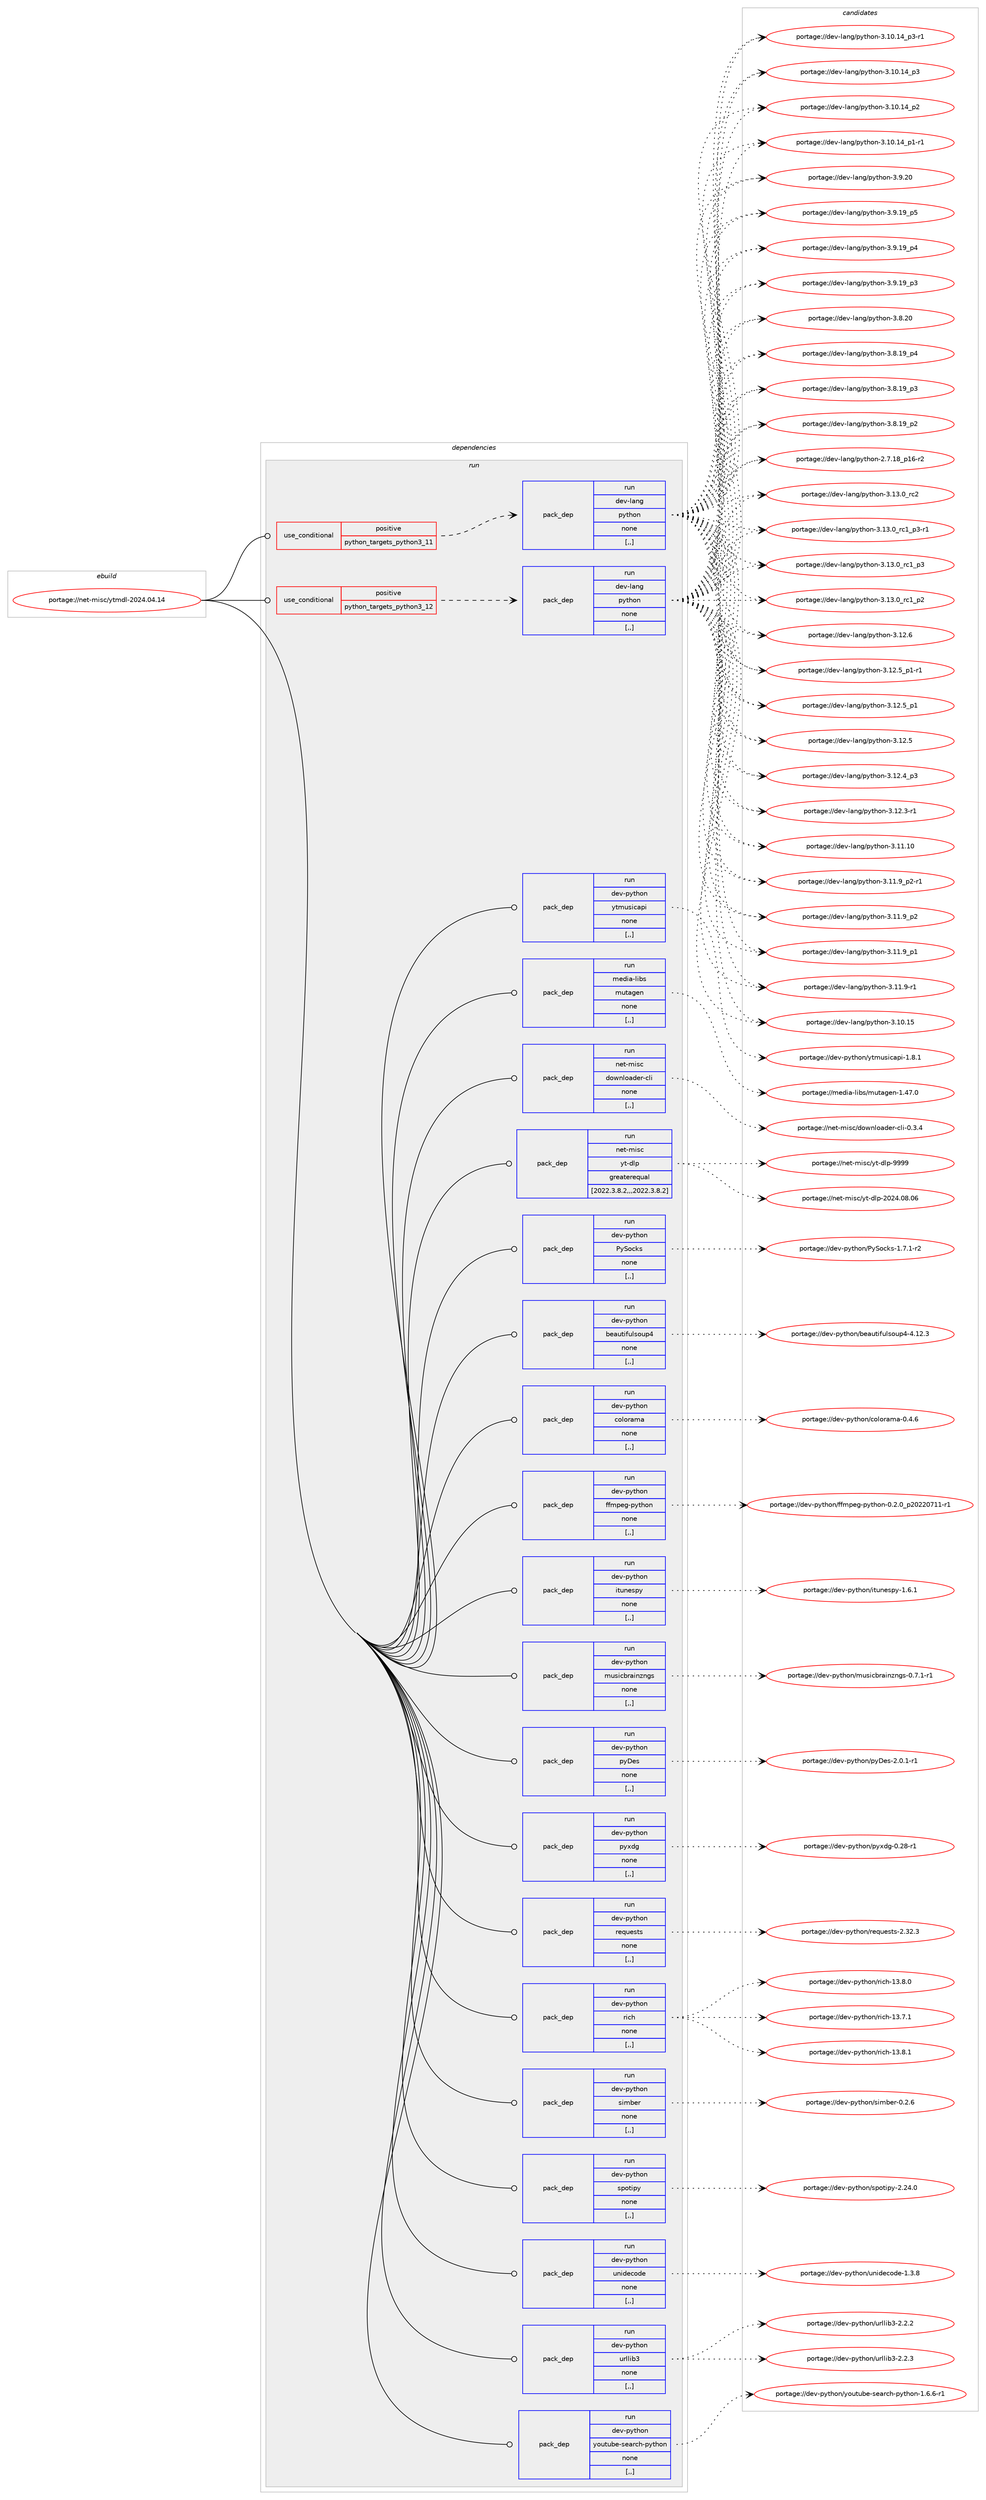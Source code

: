 digraph prolog {

# *************
# Graph options
# *************

newrank=true;
concentrate=true;
compound=true;
graph [rankdir=LR,fontname=Helvetica,fontsize=10,ranksep=1.5];#, ranksep=2.5, nodesep=0.2];
edge  [arrowhead=vee];
node  [fontname=Helvetica,fontsize=10];

# **********
# The ebuild
# **********

subgraph cluster_leftcol {
color=gray;
label=<<i>ebuild</i>>;
id [label="portage://net-misc/ytmdl-2024.04.14", color=red, width=4, href="../net-misc/ytmdl-2024.04.14.svg"];
}

# ****************
# The dependencies
# ****************

subgraph cluster_midcol {
color=gray;
label=<<i>dependencies</i>>;
subgraph cluster_compile {
fillcolor="#eeeeee";
style=filled;
label=<<i>compile</i>>;
}
subgraph cluster_compileandrun {
fillcolor="#eeeeee";
style=filled;
label=<<i>compile and run</i>>;
}
subgraph cluster_run {
fillcolor="#eeeeee";
style=filled;
label=<<i>run</i>>;
subgraph cond233294 {
dependency888233 [label=<<TABLE BORDER="0" CELLBORDER="1" CELLSPACING="0" CELLPADDING="4"><TR><TD ROWSPAN="3" CELLPADDING="10">use_conditional</TD></TR><TR><TD>positive</TD></TR><TR><TD>python_targets_python3_11</TD></TR></TABLE>>, shape=none, color=red];
subgraph pack648432 {
dependency888234 [label=<<TABLE BORDER="0" CELLBORDER="1" CELLSPACING="0" CELLPADDING="4" WIDTH="220"><TR><TD ROWSPAN="6" CELLPADDING="30">pack_dep</TD></TR><TR><TD WIDTH="110">run</TD></TR><TR><TD>dev-lang</TD></TR><TR><TD>python</TD></TR><TR><TD>none</TD></TR><TR><TD>[,,]</TD></TR></TABLE>>, shape=none, color=blue];
}
dependency888233:e -> dependency888234:w [weight=20,style="dashed",arrowhead="vee"];
}
id:e -> dependency888233:w [weight=20,style="solid",arrowhead="odot"];
subgraph cond233295 {
dependency888235 [label=<<TABLE BORDER="0" CELLBORDER="1" CELLSPACING="0" CELLPADDING="4"><TR><TD ROWSPAN="3" CELLPADDING="10">use_conditional</TD></TR><TR><TD>positive</TD></TR><TR><TD>python_targets_python3_12</TD></TR></TABLE>>, shape=none, color=red];
subgraph pack648433 {
dependency888236 [label=<<TABLE BORDER="0" CELLBORDER="1" CELLSPACING="0" CELLPADDING="4" WIDTH="220"><TR><TD ROWSPAN="6" CELLPADDING="30">pack_dep</TD></TR><TR><TD WIDTH="110">run</TD></TR><TR><TD>dev-lang</TD></TR><TR><TD>python</TD></TR><TR><TD>none</TD></TR><TR><TD>[,,]</TD></TR></TABLE>>, shape=none, color=blue];
}
dependency888235:e -> dependency888236:w [weight=20,style="dashed",arrowhead="vee"];
}
id:e -> dependency888235:w [weight=20,style="solid",arrowhead="odot"];
subgraph pack648434 {
dependency888237 [label=<<TABLE BORDER="0" CELLBORDER="1" CELLSPACING="0" CELLPADDING="4" WIDTH="220"><TR><TD ROWSPAN="6" CELLPADDING="30">pack_dep</TD></TR><TR><TD WIDTH="110">run</TD></TR><TR><TD>dev-python</TD></TR><TR><TD>PySocks</TD></TR><TR><TD>none</TD></TR><TR><TD>[,,]</TD></TR></TABLE>>, shape=none, color=blue];
}
id:e -> dependency888237:w [weight=20,style="solid",arrowhead="odot"];
subgraph pack648435 {
dependency888238 [label=<<TABLE BORDER="0" CELLBORDER="1" CELLSPACING="0" CELLPADDING="4" WIDTH="220"><TR><TD ROWSPAN="6" CELLPADDING="30">pack_dep</TD></TR><TR><TD WIDTH="110">run</TD></TR><TR><TD>dev-python</TD></TR><TR><TD>beautifulsoup4</TD></TR><TR><TD>none</TD></TR><TR><TD>[,,]</TD></TR></TABLE>>, shape=none, color=blue];
}
id:e -> dependency888238:w [weight=20,style="solid",arrowhead="odot"];
subgraph pack648436 {
dependency888239 [label=<<TABLE BORDER="0" CELLBORDER="1" CELLSPACING="0" CELLPADDING="4" WIDTH="220"><TR><TD ROWSPAN="6" CELLPADDING="30">pack_dep</TD></TR><TR><TD WIDTH="110">run</TD></TR><TR><TD>dev-python</TD></TR><TR><TD>colorama</TD></TR><TR><TD>none</TD></TR><TR><TD>[,,]</TD></TR></TABLE>>, shape=none, color=blue];
}
id:e -> dependency888239:w [weight=20,style="solid",arrowhead="odot"];
subgraph pack648437 {
dependency888240 [label=<<TABLE BORDER="0" CELLBORDER="1" CELLSPACING="0" CELLPADDING="4" WIDTH="220"><TR><TD ROWSPAN="6" CELLPADDING="30">pack_dep</TD></TR><TR><TD WIDTH="110">run</TD></TR><TR><TD>dev-python</TD></TR><TR><TD>ffmpeg-python</TD></TR><TR><TD>none</TD></TR><TR><TD>[,,]</TD></TR></TABLE>>, shape=none, color=blue];
}
id:e -> dependency888240:w [weight=20,style="solid",arrowhead="odot"];
subgraph pack648438 {
dependency888241 [label=<<TABLE BORDER="0" CELLBORDER="1" CELLSPACING="0" CELLPADDING="4" WIDTH="220"><TR><TD ROWSPAN="6" CELLPADDING="30">pack_dep</TD></TR><TR><TD WIDTH="110">run</TD></TR><TR><TD>dev-python</TD></TR><TR><TD>itunespy</TD></TR><TR><TD>none</TD></TR><TR><TD>[,,]</TD></TR></TABLE>>, shape=none, color=blue];
}
id:e -> dependency888241:w [weight=20,style="solid",arrowhead="odot"];
subgraph pack648439 {
dependency888242 [label=<<TABLE BORDER="0" CELLBORDER="1" CELLSPACING="0" CELLPADDING="4" WIDTH="220"><TR><TD ROWSPAN="6" CELLPADDING="30">pack_dep</TD></TR><TR><TD WIDTH="110">run</TD></TR><TR><TD>dev-python</TD></TR><TR><TD>musicbrainzngs</TD></TR><TR><TD>none</TD></TR><TR><TD>[,,]</TD></TR></TABLE>>, shape=none, color=blue];
}
id:e -> dependency888242:w [weight=20,style="solid",arrowhead="odot"];
subgraph pack648440 {
dependency888243 [label=<<TABLE BORDER="0" CELLBORDER="1" CELLSPACING="0" CELLPADDING="4" WIDTH="220"><TR><TD ROWSPAN="6" CELLPADDING="30">pack_dep</TD></TR><TR><TD WIDTH="110">run</TD></TR><TR><TD>dev-python</TD></TR><TR><TD>pyDes</TD></TR><TR><TD>none</TD></TR><TR><TD>[,,]</TD></TR></TABLE>>, shape=none, color=blue];
}
id:e -> dependency888243:w [weight=20,style="solid",arrowhead="odot"];
subgraph pack648441 {
dependency888244 [label=<<TABLE BORDER="0" CELLBORDER="1" CELLSPACING="0" CELLPADDING="4" WIDTH="220"><TR><TD ROWSPAN="6" CELLPADDING="30">pack_dep</TD></TR><TR><TD WIDTH="110">run</TD></TR><TR><TD>dev-python</TD></TR><TR><TD>pyxdg</TD></TR><TR><TD>none</TD></TR><TR><TD>[,,]</TD></TR></TABLE>>, shape=none, color=blue];
}
id:e -> dependency888244:w [weight=20,style="solid",arrowhead="odot"];
subgraph pack648442 {
dependency888245 [label=<<TABLE BORDER="0" CELLBORDER="1" CELLSPACING="0" CELLPADDING="4" WIDTH="220"><TR><TD ROWSPAN="6" CELLPADDING="30">pack_dep</TD></TR><TR><TD WIDTH="110">run</TD></TR><TR><TD>dev-python</TD></TR><TR><TD>requests</TD></TR><TR><TD>none</TD></TR><TR><TD>[,,]</TD></TR></TABLE>>, shape=none, color=blue];
}
id:e -> dependency888245:w [weight=20,style="solid",arrowhead="odot"];
subgraph pack648443 {
dependency888246 [label=<<TABLE BORDER="0" CELLBORDER="1" CELLSPACING="0" CELLPADDING="4" WIDTH="220"><TR><TD ROWSPAN="6" CELLPADDING="30">pack_dep</TD></TR><TR><TD WIDTH="110">run</TD></TR><TR><TD>dev-python</TD></TR><TR><TD>rich</TD></TR><TR><TD>none</TD></TR><TR><TD>[,,]</TD></TR></TABLE>>, shape=none, color=blue];
}
id:e -> dependency888246:w [weight=20,style="solid",arrowhead="odot"];
subgraph pack648444 {
dependency888247 [label=<<TABLE BORDER="0" CELLBORDER="1" CELLSPACING="0" CELLPADDING="4" WIDTH="220"><TR><TD ROWSPAN="6" CELLPADDING="30">pack_dep</TD></TR><TR><TD WIDTH="110">run</TD></TR><TR><TD>dev-python</TD></TR><TR><TD>simber</TD></TR><TR><TD>none</TD></TR><TR><TD>[,,]</TD></TR></TABLE>>, shape=none, color=blue];
}
id:e -> dependency888247:w [weight=20,style="solid",arrowhead="odot"];
subgraph pack648445 {
dependency888248 [label=<<TABLE BORDER="0" CELLBORDER="1" CELLSPACING="0" CELLPADDING="4" WIDTH="220"><TR><TD ROWSPAN="6" CELLPADDING="30">pack_dep</TD></TR><TR><TD WIDTH="110">run</TD></TR><TR><TD>dev-python</TD></TR><TR><TD>spotipy</TD></TR><TR><TD>none</TD></TR><TR><TD>[,,]</TD></TR></TABLE>>, shape=none, color=blue];
}
id:e -> dependency888248:w [weight=20,style="solid",arrowhead="odot"];
subgraph pack648446 {
dependency888249 [label=<<TABLE BORDER="0" CELLBORDER="1" CELLSPACING="0" CELLPADDING="4" WIDTH="220"><TR><TD ROWSPAN="6" CELLPADDING="30">pack_dep</TD></TR><TR><TD WIDTH="110">run</TD></TR><TR><TD>dev-python</TD></TR><TR><TD>unidecode</TD></TR><TR><TD>none</TD></TR><TR><TD>[,,]</TD></TR></TABLE>>, shape=none, color=blue];
}
id:e -> dependency888249:w [weight=20,style="solid",arrowhead="odot"];
subgraph pack648447 {
dependency888250 [label=<<TABLE BORDER="0" CELLBORDER="1" CELLSPACING="0" CELLPADDING="4" WIDTH="220"><TR><TD ROWSPAN="6" CELLPADDING="30">pack_dep</TD></TR><TR><TD WIDTH="110">run</TD></TR><TR><TD>dev-python</TD></TR><TR><TD>urllib3</TD></TR><TR><TD>none</TD></TR><TR><TD>[,,]</TD></TR></TABLE>>, shape=none, color=blue];
}
id:e -> dependency888250:w [weight=20,style="solid",arrowhead="odot"];
subgraph pack648448 {
dependency888251 [label=<<TABLE BORDER="0" CELLBORDER="1" CELLSPACING="0" CELLPADDING="4" WIDTH="220"><TR><TD ROWSPAN="6" CELLPADDING="30">pack_dep</TD></TR><TR><TD WIDTH="110">run</TD></TR><TR><TD>dev-python</TD></TR><TR><TD>youtube-search-python</TD></TR><TR><TD>none</TD></TR><TR><TD>[,,]</TD></TR></TABLE>>, shape=none, color=blue];
}
id:e -> dependency888251:w [weight=20,style="solid",arrowhead="odot"];
subgraph pack648449 {
dependency888252 [label=<<TABLE BORDER="0" CELLBORDER="1" CELLSPACING="0" CELLPADDING="4" WIDTH="220"><TR><TD ROWSPAN="6" CELLPADDING="30">pack_dep</TD></TR><TR><TD WIDTH="110">run</TD></TR><TR><TD>dev-python</TD></TR><TR><TD>ytmusicapi</TD></TR><TR><TD>none</TD></TR><TR><TD>[,,]</TD></TR></TABLE>>, shape=none, color=blue];
}
id:e -> dependency888252:w [weight=20,style="solid",arrowhead="odot"];
subgraph pack648450 {
dependency888253 [label=<<TABLE BORDER="0" CELLBORDER="1" CELLSPACING="0" CELLPADDING="4" WIDTH="220"><TR><TD ROWSPAN="6" CELLPADDING="30">pack_dep</TD></TR><TR><TD WIDTH="110">run</TD></TR><TR><TD>media-libs</TD></TR><TR><TD>mutagen</TD></TR><TR><TD>none</TD></TR><TR><TD>[,,]</TD></TR></TABLE>>, shape=none, color=blue];
}
id:e -> dependency888253:w [weight=20,style="solid",arrowhead="odot"];
subgraph pack648451 {
dependency888254 [label=<<TABLE BORDER="0" CELLBORDER="1" CELLSPACING="0" CELLPADDING="4" WIDTH="220"><TR><TD ROWSPAN="6" CELLPADDING="30">pack_dep</TD></TR><TR><TD WIDTH="110">run</TD></TR><TR><TD>net-misc</TD></TR><TR><TD>downloader-cli</TD></TR><TR><TD>none</TD></TR><TR><TD>[,,]</TD></TR></TABLE>>, shape=none, color=blue];
}
id:e -> dependency888254:w [weight=20,style="solid",arrowhead="odot"];
subgraph pack648452 {
dependency888255 [label=<<TABLE BORDER="0" CELLBORDER="1" CELLSPACING="0" CELLPADDING="4" WIDTH="220"><TR><TD ROWSPAN="6" CELLPADDING="30">pack_dep</TD></TR><TR><TD WIDTH="110">run</TD></TR><TR><TD>net-misc</TD></TR><TR><TD>yt-dlp</TD></TR><TR><TD>greaterequal</TD></TR><TR><TD>[2022.3.8.2,,,2022.3.8.2]</TD></TR></TABLE>>, shape=none, color=blue];
}
id:e -> dependency888255:w [weight=20,style="solid",arrowhead="odot"];
}
}

# **************
# The candidates
# **************

subgraph cluster_choices {
rank=same;
color=gray;
label=<<i>candidates</i>>;

subgraph choice648432 {
color=black;
nodesep=1;
choice10010111845108971101034711212111610411111045514649514648951149950 [label="portage://dev-lang/python-3.13.0_rc2", color=red, width=4,href="../dev-lang/python-3.13.0_rc2.svg"];
choice1001011184510897110103471121211161041111104551464951464895114994995112514511449 [label="portage://dev-lang/python-3.13.0_rc1_p3-r1", color=red, width=4,href="../dev-lang/python-3.13.0_rc1_p3-r1.svg"];
choice100101118451089711010347112121116104111110455146495146489511499499511251 [label="portage://dev-lang/python-3.13.0_rc1_p3", color=red, width=4,href="../dev-lang/python-3.13.0_rc1_p3.svg"];
choice100101118451089711010347112121116104111110455146495146489511499499511250 [label="portage://dev-lang/python-3.13.0_rc1_p2", color=red, width=4,href="../dev-lang/python-3.13.0_rc1_p2.svg"];
choice10010111845108971101034711212111610411111045514649504654 [label="portage://dev-lang/python-3.12.6", color=red, width=4,href="../dev-lang/python-3.12.6.svg"];
choice1001011184510897110103471121211161041111104551464950465395112494511449 [label="portage://dev-lang/python-3.12.5_p1-r1", color=red, width=4,href="../dev-lang/python-3.12.5_p1-r1.svg"];
choice100101118451089711010347112121116104111110455146495046539511249 [label="portage://dev-lang/python-3.12.5_p1", color=red, width=4,href="../dev-lang/python-3.12.5_p1.svg"];
choice10010111845108971101034711212111610411111045514649504653 [label="portage://dev-lang/python-3.12.5", color=red, width=4,href="../dev-lang/python-3.12.5.svg"];
choice100101118451089711010347112121116104111110455146495046529511251 [label="portage://dev-lang/python-3.12.4_p3", color=red, width=4,href="../dev-lang/python-3.12.4_p3.svg"];
choice100101118451089711010347112121116104111110455146495046514511449 [label="portage://dev-lang/python-3.12.3-r1", color=red, width=4,href="../dev-lang/python-3.12.3-r1.svg"];
choice1001011184510897110103471121211161041111104551464949464948 [label="portage://dev-lang/python-3.11.10", color=red, width=4,href="../dev-lang/python-3.11.10.svg"];
choice1001011184510897110103471121211161041111104551464949465795112504511449 [label="portage://dev-lang/python-3.11.9_p2-r1", color=red, width=4,href="../dev-lang/python-3.11.9_p2-r1.svg"];
choice100101118451089711010347112121116104111110455146494946579511250 [label="portage://dev-lang/python-3.11.9_p2", color=red, width=4,href="../dev-lang/python-3.11.9_p2.svg"];
choice100101118451089711010347112121116104111110455146494946579511249 [label="portage://dev-lang/python-3.11.9_p1", color=red, width=4,href="../dev-lang/python-3.11.9_p1.svg"];
choice100101118451089711010347112121116104111110455146494946574511449 [label="portage://dev-lang/python-3.11.9-r1", color=red, width=4,href="../dev-lang/python-3.11.9-r1.svg"];
choice1001011184510897110103471121211161041111104551464948464953 [label="portage://dev-lang/python-3.10.15", color=red, width=4,href="../dev-lang/python-3.10.15.svg"];
choice100101118451089711010347112121116104111110455146494846495295112514511449 [label="portage://dev-lang/python-3.10.14_p3-r1", color=red, width=4,href="../dev-lang/python-3.10.14_p3-r1.svg"];
choice10010111845108971101034711212111610411111045514649484649529511251 [label="portage://dev-lang/python-3.10.14_p3", color=red, width=4,href="../dev-lang/python-3.10.14_p3.svg"];
choice10010111845108971101034711212111610411111045514649484649529511250 [label="portage://dev-lang/python-3.10.14_p2", color=red, width=4,href="../dev-lang/python-3.10.14_p2.svg"];
choice100101118451089711010347112121116104111110455146494846495295112494511449 [label="portage://dev-lang/python-3.10.14_p1-r1", color=red, width=4,href="../dev-lang/python-3.10.14_p1-r1.svg"];
choice10010111845108971101034711212111610411111045514657465048 [label="portage://dev-lang/python-3.9.20", color=red, width=4,href="../dev-lang/python-3.9.20.svg"];
choice100101118451089711010347112121116104111110455146574649579511253 [label="portage://dev-lang/python-3.9.19_p5", color=red, width=4,href="../dev-lang/python-3.9.19_p5.svg"];
choice100101118451089711010347112121116104111110455146574649579511252 [label="portage://dev-lang/python-3.9.19_p4", color=red, width=4,href="../dev-lang/python-3.9.19_p4.svg"];
choice100101118451089711010347112121116104111110455146574649579511251 [label="portage://dev-lang/python-3.9.19_p3", color=red, width=4,href="../dev-lang/python-3.9.19_p3.svg"];
choice10010111845108971101034711212111610411111045514656465048 [label="portage://dev-lang/python-3.8.20", color=red, width=4,href="../dev-lang/python-3.8.20.svg"];
choice100101118451089711010347112121116104111110455146564649579511252 [label="portage://dev-lang/python-3.8.19_p4", color=red, width=4,href="../dev-lang/python-3.8.19_p4.svg"];
choice100101118451089711010347112121116104111110455146564649579511251 [label="portage://dev-lang/python-3.8.19_p3", color=red, width=4,href="../dev-lang/python-3.8.19_p3.svg"];
choice100101118451089711010347112121116104111110455146564649579511250 [label="portage://dev-lang/python-3.8.19_p2", color=red, width=4,href="../dev-lang/python-3.8.19_p2.svg"];
choice100101118451089711010347112121116104111110455046554649569511249544511450 [label="portage://dev-lang/python-2.7.18_p16-r2", color=red, width=4,href="../dev-lang/python-2.7.18_p16-r2.svg"];
dependency888234:e -> choice10010111845108971101034711212111610411111045514649514648951149950:w [style=dotted,weight="100"];
dependency888234:e -> choice1001011184510897110103471121211161041111104551464951464895114994995112514511449:w [style=dotted,weight="100"];
dependency888234:e -> choice100101118451089711010347112121116104111110455146495146489511499499511251:w [style=dotted,weight="100"];
dependency888234:e -> choice100101118451089711010347112121116104111110455146495146489511499499511250:w [style=dotted,weight="100"];
dependency888234:e -> choice10010111845108971101034711212111610411111045514649504654:w [style=dotted,weight="100"];
dependency888234:e -> choice1001011184510897110103471121211161041111104551464950465395112494511449:w [style=dotted,weight="100"];
dependency888234:e -> choice100101118451089711010347112121116104111110455146495046539511249:w [style=dotted,weight="100"];
dependency888234:e -> choice10010111845108971101034711212111610411111045514649504653:w [style=dotted,weight="100"];
dependency888234:e -> choice100101118451089711010347112121116104111110455146495046529511251:w [style=dotted,weight="100"];
dependency888234:e -> choice100101118451089711010347112121116104111110455146495046514511449:w [style=dotted,weight="100"];
dependency888234:e -> choice1001011184510897110103471121211161041111104551464949464948:w [style=dotted,weight="100"];
dependency888234:e -> choice1001011184510897110103471121211161041111104551464949465795112504511449:w [style=dotted,weight="100"];
dependency888234:e -> choice100101118451089711010347112121116104111110455146494946579511250:w [style=dotted,weight="100"];
dependency888234:e -> choice100101118451089711010347112121116104111110455146494946579511249:w [style=dotted,weight="100"];
dependency888234:e -> choice100101118451089711010347112121116104111110455146494946574511449:w [style=dotted,weight="100"];
dependency888234:e -> choice1001011184510897110103471121211161041111104551464948464953:w [style=dotted,weight="100"];
dependency888234:e -> choice100101118451089711010347112121116104111110455146494846495295112514511449:w [style=dotted,weight="100"];
dependency888234:e -> choice10010111845108971101034711212111610411111045514649484649529511251:w [style=dotted,weight="100"];
dependency888234:e -> choice10010111845108971101034711212111610411111045514649484649529511250:w [style=dotted,weight="100"];
dependency888234:e -> choice100101118451089711010347112121116104111110455146494846495295112494511449:w [style=dotted,weight="100"];
dependency888234:e -> choice10010111845108971101034711212111610411111045514657465048:w [style=dotted,weight="100"];
dependency888234:e -> choice100101118451089711010347112121116104111110455146574649579511253:w [style=dotted,weight="100"];
dependency888234:e -> choice100101118451089711010347112121116104111110455146574649579511252:w [style=dotted,weight="100"];
dependency888234:e -> choice100101118451089711010347112121116104111110455146574649579511251:w [style=dotted,weight="100"];
dependency888234:e -> choice10010111845108971101034711212111610411111045514656465048:w [style=dotted,weight="100"];
dependency888234:e -> choice100101118451089711010347112121116104111110455146564649579511252:w [style=dotted,weight="100"];
dependency888234:e -> choice100101118451089711010347112121116104111110455146564649579511251:w [style=dotted,weight="100"];
dependency888234:e -> choice100101118451089711010347112121116104111110455146564649579511250:w [style=dotted,weight="100"];
dependency888234:e -> choice100101118451089711010347112121116104111110455046554649569511249544511450:w [style=dotted,weight="100"];
}
subgraph choice648433 {
color=black;
nodesep=1;
choice10010111845108971101034711212111610411111045514649514648951149950 [label="portage://dev-lang/python-3.13.0_rc2", color=red, width=4,href="../dev-lang/python-3.13.0_rc2.svg"];
choice1001011184510897110103471121211161041111104551464951464895114994995112514511449 [label="portage://dev-lang/python-3.13.0_rc1_p3-r1", color=red, width=4,href="../dev-lang/python-3.13.0_rc1_p3-r1.svg"];
choice100101118451089711010347112121116104111110455146495146489511499499511251 [label="portage://dev-lang/python-3.13.0_rc1_p3", color=red, width=4,href="../dev-lang/python-3.13.0_rc1_p3.svg"];
choice100101118451089711010347112121116104111110455146495146489511499499511250 [label="portage://dev-lang/python-3.13.0_rc1_p2", color=red, width=4,href="../dev-lang/python-3.13.0_rc1_p2.svg"];
choice10010111845108971101034711212111610411111045514649504654 [label="portage://dev-lang/python-3.12.6", color=red, width=4,href="../dev-lang/python-3.12.6.svg"];
choice1001011184510897110103471121211161041111104551464950465395112494511449 [label="portage://dev-lang/python-3.12.5_p1-r1", color=red, width=4,href="../dev-lang/python-3.12.5_p1-r1.svg"];
choice100101118451089711010347112121116104111110455146495046539511249 [label="portage://dev-lang/python-3.12.5_p1", color=red, width=4,href="../dev-lang/python-3.12.5_p1.svg"];
choice10010111845108971101034711212111610411111045514649504653 [label="portage://dev-lang/python-3.12.5", color=red, width=4,href="../dev-lang/python-3.12.5.svg"];
choice100101118451089711010347112121116104111110455146495046529511251 [label="portage://dev-lang/python-3.12.4_p3", color=red, width=4,href="../dev-lang/python-3.12.4_p3.svg"];
choice100101118451089711010347112121116104111110455146495046514511449 [label="portage://dev-lang/python-3.12.3-r1", color=red, width=4,href="../dev-lang/python-3.12.3-r1.svg"];
choice1001011184510897110103471121211161041111104551464949464948 [label="portage://dev-lang/python-3.11.10", color=red, width=4,href="../dev-lang/python-3.11.10.svg"];
choice1001011184510897110103471121211161041111104551464949465795112504511449 [label="portage://dev-lang/python-3.11.9_p2-r1", color=red, width=4,href="../dev-lang/python-3.11.9_p2-r1.svg"];
choice100101118451089711010347112121116104111110455146494946579511250 [label="portage://dev-lang/python-3.11.9_p2", color=red, width=4,href="../dev-lang/python-3.11.9_p2.svg"];
choice100101118451089711010347112121116104111110455146494946579511249 [label="portage://dev-lang/python-3.11.9_p1", color=red, width=4,href="../dev-lang/python-3.11.9_p1.svg"];
choice100101118451089711010347112121116104111110455146494946574511449 [label="portage://dev-lang/python-3.11.9-r1", color=red, width=4,href="../dev-lang/python-3.11.9-r1.svg"];
choice1001011184510897110103471121211161041111104551464948464953 [label="portage://dev-lang/python-3.10.15", color=red, width=4,href="../dev-lang/python-3.10.15.svg"];
choice100101118451089711010347112121116104111110455146494846495295112514511449 [label="portage://dev-lang/python-3.10.14_p3-r1", color=red, width=4,href="../dev-lang/python-3.10.14_p3-r1.svg"];
choice10010111845108971101034711212111610411111045514649484649529511251 [label="portage://dev-lang/python-3.10.14_p3", color=red, width=4,href="../dev-lang/python-3.10.14_p3.svg"];
choice10010111845108971101034711212111610411111045514649484649529511250 [label="portage://dev-lang/python-3.10.14_p2", color=red, width=4,href="../dev-lang/python-3.10.14_p2.svg"];
choice100101118451089711010347112121116104111110455146494846495295112494511449 [label="portage://dev-lang/python-3.10.14_p1-r1", color=red, width=4,href="../dev-lang/python-3.10.14_p1-r1.svg"];
choice10010111845108971101034711212111610411111045514657465048 [label="portage://dev-lang/python-3.9.20", color=red, width=4,href="../dev-lang/python-3.9.20.svg"];
choice100101118451089711010347112121116104111110455146574649579511253 [label="portage://dev-lang/python-3.9.19_p5", color=red, width=4,href="../dev-lang/python-3.9.19_p5.svg"];
choice100101118451089711010347112121116104111110455146574649579511252 [label="portage://dev-lang/python-3.9.19_p4", color=red, width=4,href="../dev-lang/python-3.9.19_p4.svg"];
choice100101118451089711010347112121116104111110455146574649579511251 [label="portage://dev-lang/python-3.9.19_p3", color=red, width=4,href="../dev-lang/python-3.9.19_p3.svg"];
choice10010111845108971101034711212111610411111045514656465048 [label="portage://dev-lang/python-3.8.20", color=red, width=4,href="../dev-lang/python-3.8.20.svg"];
choice100101118451089711010347112121116104111110455146564649579511252 [label="portage://dev-lang/python-3.8.19_p4", color=red, width=4,href="../dev-lang/python-3.8.19_p4.svg"];
choice100101118451089711010347112121116104111110455146564649579511251 [label="portage://dev-lang/python-3.8.19_p3", color=red, width=4,href="../dev-lang/python-3.8.19_p3.svg"];
choice100101118451089711010347112121116104111110455146564649579511250 [label="portage://dev-lang/python-3.8.19_p2", color=red, width=4,href="../dev-lang/python-3.8.19_p2.svg"];
choice100101118451089711010347112121116104111110455046554649569511249544511450 [label="portage://dev-lang/python-2.7.18_p16-r2", color=red, width=4,href="../dev-lang/python-2.7.18_p16-r2.svg"];
dependency888236:e -> choice10010111845108971101034711212111610411111045514649514648951149950:w [style=dotted,weight="100"];
dependency888236:e -> choice1001011184510897110103471121211161041111104551464951464895114994995112514511449:w [style=dotted,weight="100"];
dependency888236:e -> choice100101118451089711010347112121116104111110455146495146489511499499511251:w [style=dotted,weight="100"];
dependency888236:e -> choice100101118451089711010347112121116104111110455146495146489511499499511250:w [style=dotted,weight="100"];
dependency888236:e -> choice10010111845108971101034711212111610411111045514649504654:w [style=dotted,weight="100"];
dependency888236:e -> choice1001011184510897110103471121211161041111104551464950465395112494511449:w [style=dotted,weight="100"];
dependency888236:e -> choice100101118451089711010347112121116104111110455146495046539511249:w [style=dotted,weight="100"];
dependency888236:e -> choice10010111845108971101034711212111610411111045514649504653:w [style=dotted,weight="100"];
dependency888236:e -> choice100101118451089711010347112121116104111110455146495046529511251:w [style=dotted,weight="100"];
dependency888236:e -> choice100101118451089711010347112121116104111110455146495046514511449:w [style=dotted,weight="100"];
dependency888236:e -> choice1001011184510897110103471121211161041111104551464949464948:w [style=dotted,weight="100"];
dependency888236:e -> choice1001011184510897110103471121211161041111104551464949465795112504511449:w [style=dotted,weight="100"];
dependency888236:e -> choice100101118451089711010347112121116104111110455146494946579511250:w [style=dotted,weight="100"];
dependency888236:e -> choice100101118451089711010347112121116104111110455146494946579511249:w [style=dotted,weight="100"];
dependency888236:e -> choice100101118451089711010347112121116104111110455146494946574511449:w [style=dotted,weight="100"];
dependency888236:e -> choice1001011184510897110103471121211161041111104551464948464953:w [style=dotted,weight="100"];
dependency888236:e -> choice100101118451089711010347112121116104111110455146494846495295112514511449:w [style=dotted,weight="100"];
dependency888236:e -> choice10010111845108971101034711212111610411111045514649484649529511251:w [style=dotted,weight="100"];
dependency888236:e -> choice10010111845108971101034711212111610411111045514649484649529511250:w [style=dotted,weight="100"];
dependency888236:e -> choice100101118451089711010347112121116104111110455146494846495295112494511449:w [style=dotted,weight="100"];
dependency888236:e -> choice10010111845108971101034711212111610411111045514657465048:w [style=dotted,weight="100"];
dependency888236:e -> choice100101118451089711010347112121116104111110455146574649579511253:w [style=dotted,weight="100"];
dependency888236:e -> choice100101118451089711010347112121116104111110455146574649579511252:w [style=dotted,weight="100"];
dependency888236:e -> choice100101118451089711010347112121116104111110455146574649579511251:w [style=dotted,weight="100"];
dependency888236:e -> choice10010111845108971101034711212111610411111045514656465048:w [style=dotted,weight="100"];
dependency888236:e -> choice100101118451089711010347112121116104111110455146564649579511252:w [style=dotted,weight="100"];
dependency888236:e -> choice100101118451089711010347112121116104111110455146564649579511251:w [style=dotted,weight="100"];
dependency888236:e -> choice100101118451089711010347112121116104111110455146564649579511250:w [style=dotted,weight="100"];
dependency888236:e -> choice100101118451089711010347112121116104111110455046554649569511249544511450:w [style=dotted,weight="100"];
}
subgraph choice648434 {
color=black;
nodesep=1;
choice10010111845112121116104111110478012183111991071154549465546494511450 [label="portage://dev-python/PySocks-1.7.1-r2", color=red, width=4,href="../dev-python/PySocks-1.7.1-r2.svg"];
dependency888237:e -> choice10010111845112121116104111110478012183111991071154549465546494511450:w [style=dotted,weight="100"];
}
subgraph choice648435 {
color=black;
nodesep=1;
choice100101118451121211161041111104798101971171161051021171081151111171125245524649504651 [label="portage://dev-python/beautifulsoup4-4.12.3", color=red, width=4,href="../dev-python/beautifulsoup4-4.12.3.svg"];
dependency888238:e -> choice100101118451121211161041111104798101971171161051021171081151111171125245524649504651:w [style=dotted,weight="100"];
}
subgraph choice648436 {
color=black;
nodesep=1;
choice1001011184511212111610411111047991111081111149710997454846524654 [label="portage://dev-python/colorama-0.4.6", color=red, width=4,href="../dev-python/colorama-0.4.6.svg"];
dependency888239:e -> choice1001011184511212111610411111047991111081111149710997454846524654:w [style=dotted,weight="100"];
}
subgraph choice648437 {
color=black;
nodesep=1;
choice1001011184511212111610411111047102102109112101103451121211161041111104548465046489511250485050485549494511449 [label="portage://dev-python/ffmpeg-python-0.2.0_p20220711-r1", color=red, width=4,href="../dev-python/ffmpeg-python-0.2.0_p20220711-r1.svg"];
dependency888240:e -> choice1001011184511212111610411111047102102109112101103451121211161041111104548465046489511250485050485549494511449:w [style=dotted,weight="100"];
}
subgraph choice648438 {
color=black;
nodesep=1;
choice1001011184511212111610411111047105116117110101115112121454946544649 [label="portage://dev-python/itunespy-1.6.1", color=red, width=4,href="../dev-python/itunespy-1.6.1.svg"];
dependency888241:e -> choice1001011184511212111610411111047105116117110101115112121454946544649:w [style=dotted,weight="100"];
}
subgraph choice648439 {
color=black;
nodesep=1;
choice10010111845112121116104111110471091171151059998114971051101221101031154548465546494511449 [label="portage://dev-python/musicbrainzngs-0.7.1-r1", color=red, width=4,href="../dev-python/musicbrainzngs-0.7.1-r1.svg"];
dependency888242:e -> choice10010111845112121116104111110471091171151059998114971051101221101031154548465546494511449:w [style=dotted,weight="100"];
}
subgraph choice648440 {
color=black;
nodesep=1;
choice1001011184511212111610411111047112121681011154550464846494511449 [label="portage://dev-python/pyDes-2.0.1-r1", color=red, width=4,href="../dev-python/pyDes-2.0.1-r1.svg"];
dependency888243:e -> choice1001011184511212111610411111047112121681011154550464846494511449:w [style=dotted,weight="100"];
}
subgraph choice648441 {
color=black;
nodesep=1;
choice100101118451121211161041111104711212112010010345484650564511449 [label="portage://dev-python/pyxdg-0.28-r1", color=red, width=4,href="../dev-python/pyxdg-0.28-r1.svg"];
dependency888244:e -> choice100101118451121211161041111104711212112010010345484650564511449:w [style=dotted,weight="100"];
}
subgraph choice648442 {
color=black;
nodesep=1;
choice100101118451121211161041111104711410111311710111511611545504651504651 [label="portage://dev-python/requests-2.32.3", color=red, width=4,href="../dev-python/requests-2.32.3.svg"];
dependency888245:e -> choice100101118451121211161041111104711410111311710111511611545504651504651:w [style=dotted,weight="100"];
}
subgraph choice648443 {
color=black;
nodesep=1;
choice10010111845112121116104111110471141059910445495146564649 [label="portage://dev-python/rich-13.8.1", color=red, width=4,href="../dev-python/rich-13.8.1.svg"];
choice10010111845112121116104111110471141059910445495146564648 [label="portage://dev-python/rich-13.8.0", color=red, width=4,href="../dev-python/rich-13.8.0.svg"];
choice10010111845112121116104111110471141059910445495146554649 [label="portage://dev-python/rich-13.7.1", color=red, width=4,href="../dev-python/rich-13.7.1.svg"];
dependency888246:e -> choice10010111845112121116104111110471141059910445495146564649:w [style=dotted,weight="100"];
dependency888246:e -> choice10010111845112121116104111110471141059910445495146564648:w [style=dotted,weight="100"];
dependency888246:e -> choice10010111845112121116104111110471141059910445495146554649:w [style=dotted,weight="100"];
}
subgraph choice648444 {
color=black;
nodesep=1;
choice100101118451121211161041111104711510510998101114454846504654 [label="portage://dev-python/simber-0.2.6", color=red, width=4,href="../dev-python/simber-0.2.6.svg"];
dependency888247:e -> choice100101118451121211161041111104711510510998101114454846504654:w [style=dotted,weight="100"];
}
subgraph choice648445 {
color=black;
nodesep=1;
choice100101118451121211161041111104711511211111610511212145504650524648 [label="portage://dev-python/spotipy-2.24.0", color=red, width=4,href="../dev-python/spotipy-2.24.0.svg"];
dependency888248:e -> choice100101118451121211161041111104711511211111610511212145504650524648:w [style=dotted,weight="100"];
}
subgraph choice648446 {
color=black;
nodesep=1;
choice100101118451121211161041111104711711010510010199111100101454946514656 [label="portage://dev-python/unidecode-1.3.8", color=red, width=4,href="../dev-python/unidecode-1.3.8.svg"];
dependency888249:e -> choice100101118451121211161041111104711711010510010199111100101454946514656:w [style=dotted,weight="100"];
}
subgraph choice648447 {
color=black;
nodesep=1;
choice10010111845112121116104111110471171141081081059851455046504651 [label="portage://dev-python/urllib3-2.2.3", color=red, width=4,href="../dev-python/urllib3-2.2.3.svg"];
choice10010111845112121116104111110471171141081081059851455046504650 [label="portage://dev-python/urllib3-2.2.2", color=red, width=4,href="../dev-python/urllib3-2.2.2.svg"];
dependency888250:e -> choice10010111845112121116104111110471171141081081059851455046504651:w [style=dotted,weight="100"];
dependency888250:e -> choice10010111845112121116104111110471171141081081059851455046504650:w [style=dotted,weight="100"];
}
subgraph choice648448 {
color=black;
nodesep=1;
choice100101118451121211161041111104712111111711611798101451151019711499104451121211161041111104549465446544511449 [label="portage://dev-python/youtube-search-python-1.6.6-r1", color=red, width=4,href="../dev-python/youtube-search-python-1.6.6-r1.svg"];
dependency888251:e -> choice100101118451121211161041111104712111111711611798101451151019711499104451121211161041111104549465446544511449:w [style=dotted,weight="100"];
}
subgraph choice648449 {
color=black;
nodesep=1;
choice10010111845112121116104111110471211161091171151059997112105454946564649 [label="portage://dev-python/ytmusicapi-1.8.1", color=red, width=4,href="../dev-python/ytmusicapi-1.8.1.svg"];
dependency888252:e -> choice10010111845112121116104111110471211161091171151059997112105454946564649:w [style=dotted,weight="100"];
}
subgraph choice648450 {
color=black;
nodesep=1;
choice109101100105974510810598115471091171169710310111045494652554648 [label="portage://media-libs/mutagen-1.47.0", color=red, width=4,href="../media-libs/mutagen-1.47.0.svg"];
dependency888253:e -> choice109101100105974510810598115471091171169710310111045494652554648:w [style=dotted,weight="100"];
}
subgraph choice648451 {
color=black;
nodesep=1;
choice110101116451091051159947100111119110108111971001011144599108105454846514652 [label="portage://net-misc/downloader-cli-0.3.4", color=red, width=4,href="../net-misc/downloader-cli-0.3.4.svg"];
dependency888254:e -> choice110101116451091051159947100111119110108111971001011144599108105454846514652:w [style=dotted,weight="100"];
}
subgraph choice648452 {
color=black;
nodesep=1;
choice110101116451091051159947121116451001081124557575757 [label="portage://net-misc/yt-dlp-9999", color=red, width=4,href="../net-misc/yt-dlp-9999.svg"];
choice110101116451091051159947121116451001081124550485052464856464854 [label="portage://net-misc/yt-dlp-2024.08.06", color=red, width=4,href="../net-misc/yt-dlp-2024.08.06.svg"];
dependency888255:e -> choice110101116451091051159947121116451001081124557575757:w [style=dotted,weight="100"];
dependency888255:e -> choice110101116451091051159947121116451001081124550485052464856464854:w [style=dotted,weight="100"];
}
}

}
